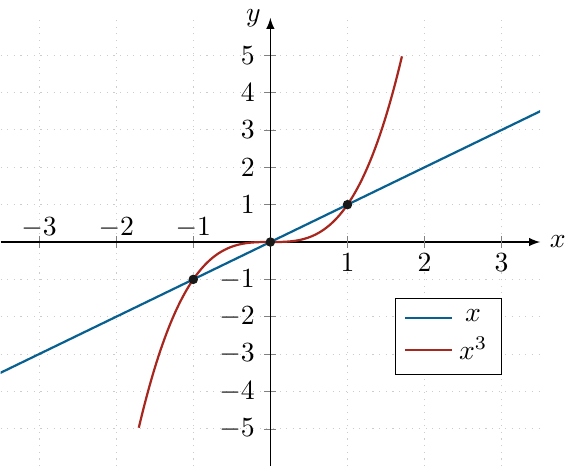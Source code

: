 \documentclass[crop]{standalone}
\usepackage[dvipsnames]{xcolor}
\usepackage{tikz}
\usepackage{pgfplots}
\pgfplotsset{compat=1.18}
\usetikzlibrary{shapes.geometric,positioning}
\begin{document}
  \begin{tikzpicture}%[font=\scriptsize]
    \begin{axis}[%
      axis x line=center,axis y line=center,
      % axis on top,
      xlabel={$x$},ylabel={$y$},
      xlabel style={right},ylabel style={left},
      xmin=-3.5,xmax=3.5,
      xtick={-3,-2,-1},
      xticklabel style={above},
      extra x ticks={1,2,3},
      extra x tick labels={1,2,3},
      extra x tick style={xticklabel style={yshift=-1.2em}},
      ymin=-6,ymax=6,ytick={-5,-4,-3,-2,-1,0,1,2,3,4,5},
      restrict y to domain=-5:5,
      axis line style={-latex},
      major grid style={dotted,gray!40},
      grid=major,
      legend entries={$x$, $x^3$},
      legend style={at={(axis cs:3,-1.5)}}
    ]%
      \addplot[mark=none,domain=-5:5,color=MidnightBlue,thick,samples=1000] {x};
      \addplot[mark=none,domain=-5:5,color=Mahogany,thick,samples=1000] {x^3};

      \addplot[mark=*,mark size=1.5pt,color=black!90] coordinates {(1,1)};
      \addplot[mark=*,mark size=1.5pt,color=black!90] coordinates {(-1,-1)};
      \addplot[mark=*,mark size=1.5pt,color=black!90] coordinates {(0,0)};
    \end{axis}
  \end{tikzpicture}%
\end{document}